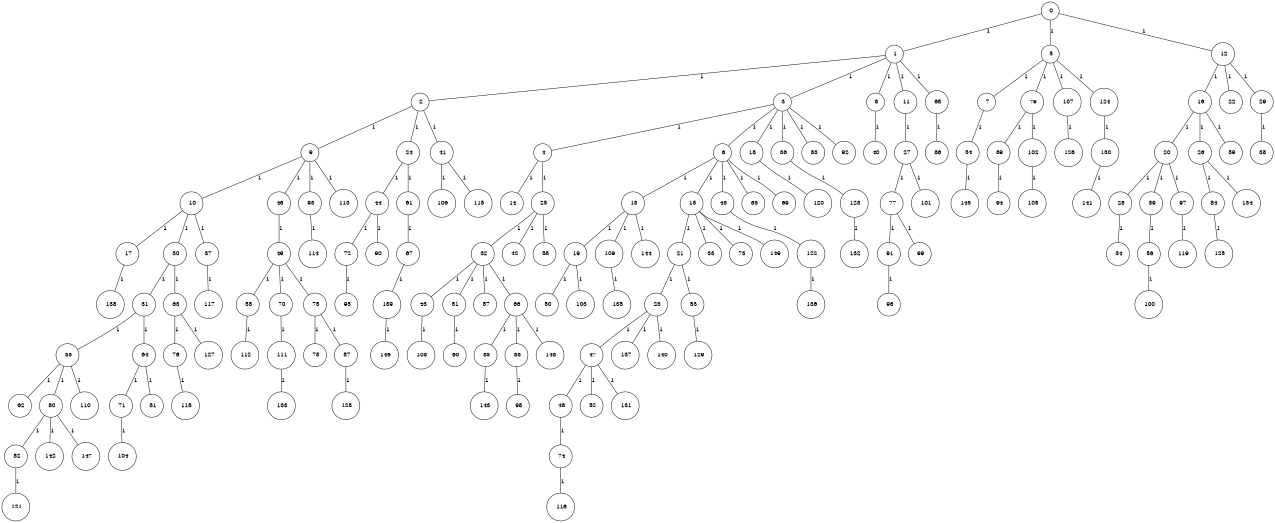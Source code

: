 graph G {
size="8.5,11;"
ratio = "expand;"
fixedsize="true;"
overlap="scale;"
node[shape=circle,width=.12,hight=.12,fontsize=12]
edge[fontsize=12]

0[label=" 0" color=black, pos="2.2066078,0.608053!"];
1[label=" 1" color=black, pos="1.3592707,1.566576!"];
2[label=" 2" color=black, pos="2.6080002,0.74041275!"];
3[label=" 3" color=black, pos="2.2382365,0.23731215!"];
4[label=" 4" color=black, pos="2.7136544,1.4570144!"];
5[label=" 5" color=black, pos="2.0475465,0.72052507!"];
6[label=" 6" color=black, pos="1.5924665,2.2829549!"];
7[label=" 7" color=black, pos="1.1318064,0.85947632!"];
8[label=" 8" color=black, pos="0.68348389,0.90691804!"];
9[label=" 9" color=black, pos="0.32724969,2.5331047!"];
10[label=" 10" color=black, pos="1.3961674,1.242439!"];
11[label=" 11" color=black, pos="1.2959552,1.4455611!"];
12[label=" 12" color=black, pos="1.4789476,2.4012846!"];
13[label=" 13" color=black, pos="0.20799596,0.89943016!"];
14[label=" 14" color=black, pos="0.25362422,0.46995025!"];
15[label=" 15" color=black, pos="2.6954702,0.72384487!"];
16[label=" 16" color=black, pos="0.79695588,0.42170874!"];
17[label=" 17" color=black, pos="1.1042569,1.0594555!"];
18[label=" 18" color=black, pos="1.2283308,2.1348283!"];
19[label=" 19" color=black, pos="2.7816457,2.5338957!"];
20[label=" 20" color=black, pos="2.482965,0.78708743!"];
21[label=" 21" color=black, pos="2.05699,1.4914235!"];
22[label=" 22" color=black, pos="1.8689027,1.6960449!"];
23[label=" 23" color=black, pos="1.2908003,2.943327!"];
24[label=" 24" color=black, pos="2.0506526,0.21196171!"];
25[label=" 25" color=black, pos="0.31984918,0.65533392!"];
26[label=" 26" color=black, pos="2.5733117,1.072466!"];
27[label=" 27" color=black, pos="0.3705517,1.6155507!"];
28[label=" 28" color=black, pos="0.54154202,0.5444777!"];
29[label=" 29" color=black, pos="2.0891558,2.9091463!"];
30[label=" 30" color=black, pos="1.9972748,1.5224314!"];
31[label=" 31" color=black, pos="1.0250809,2.3758312!"];
32[label=" 32" color=black, pos="0.83079418,1.230643!"];
33[label=" 33" color=black, pos="1.8592102,2.6988233!"];
34[label=" 34" color=black, pos="1.6761392,1.7874793!"];
35[label=" 35" color=black, pos="2.3776511,2.9002076!"];
36[label=" 36" color=black, pos="1.8056682,0.51772512!"];
37[label=" 37" color=black, pos="2.4805865,2.8528824!"];
38[label=" 38" color=black, pos="1.0320625,2.7659364!"];
39[label=" 39" color=black, pos="2.8410722,1.1328769!"];
40[label=" 40" color=black, pos="1.7295606,0.82250971!"];
41[label=" 41" color=black, pos="1.2494969,1.0212927!"];
42[label=" 42" color=black, pos="0.29262242,2.972327!"];
43[label=" 43" color=black, pos="1.211802,2.5894666!"];
44[label=" 44" color=black, pos="0.31721994,0.91229409!"];
45[label=" 45" color=black, pos="1.5340631,2.2756677!"];
46[label=" 46" color=black, pos="2.1404903,0.62326898!"];
47[label=" 47" color=black, pos="0.18337181,0.65342881!"];
48[label=" 48" color=black, pos="0.11966576,0.50170323!"];
49[label=" 49" color=black, pos="1.9972716,0.29479874!"];
50[label=" 50" color=black, pos="1.3317678,1.9601675!"];
51[label=" 51" color=black, pos="0.13966036,0.56103996!"];
52[label=" 52" color=black, pos="0.65682575,1.2546867!"];
53[label=" 53" color=black, pos="2.2385105,0.75701444!"];
54[label=" 54" color=black, pos="0.57195858,0.36056326!"];
55[label=" 55" color=black, pos="2.1364293,1.6682628!"];
56[label=" 56" color=black, pos="1.4899306,1.6252577!"];
57[label=" 57" color=black, pos="2.6929619,1.7770962!"];
58[label=" 58" color=black, pos="2.1871821,1.5682996!"];
59[label=" 59" color=black, pos="0.28689769,0.7837228!"];
60[label=" 60" color=black, pos="0.60267362,0.13461228!"];
61[label=" 61" color=black, pos="0.56876394,0.22018498!"];
62[label=" 62" color=black, pos="0.27191014,0.89605292!"];
63[label=" 63" color=black, pos="0.59474031,2.6644344!"];
64[label=" 64" color=black, pos="1.7342818,0.57187306!"];
65[label=" 65" color=black, pos="0.20974852,2.4519736!"];
66[label=" 66" color=black, pos="1.0862329,0.72377317!"];
67[label=" 67" color=black, pos="2.1496127,1.316854!"];
68[label=" 68" color=black, pos="2.5459055,1.5934705!"];
69[label=" 69" color=black, pos="2.343093,2.2553919!"];
70[label=" 70" color=black, pos="2.3944037,0.023342544!"];
71[label=" 71" color=black, pos="1.7157606,0.073814927!"];
72[label=" 72" color=black, pos="1.9774691,2.8772862!"];
73[label=" 73" color=black, pos="2.9946572,0.58414829!"];
74[label=" 74" color=black, pos="0.3495329,1.4540206!"];
75[label=" 75" color=black, pos="0.81541742,1.251432!"];
76[label=" 76" color=black, pos="0.22234086,0.47599231!"];
77[label=" 77" color=black, pos="0.65855796,2.180437!"];
78[label=" 78" color=black, pos="0.88282912,0.042105715!"];
79[label=" 79" color=black, pos="0.89155652,0.048632167!"];
80[label=" 80" color=black, pos="1.7616086,2.0562432!"];
81[label=" 81" color=black, pos="2.2551781,1.8371559!"];
82[label=" 82" color=black, pos="1.948313,1.1038566!"];
83[label=" 83" color=black, pos="1.0620511,2.1250533!"];
84[label=" 84" color=black, pos="2.2001911,0.84982579!"];
85[label=" 85" color=black, pos="1.3324299,0.91171072!"];
86[label=" 86" color=black, pos="2.2340423,2.8138487!"];
87[label=" 87" color=black, pos="2.0697371,2.9946244!"];
88[label=" 88" color=black, pos="0.78839924,1.5876115!"];
89[label=" 89" color=black, pos="0.6912592,1.6482883!"];
90[label=" 90" color=black, pos="0.7159439,1.4033026!"];
91[label=" 91" color=black, pos="0.10743357,2.0623869!"];
92[label=" 92" color=black, pos="1.1294015,0.16637366!"];
93[label=" 93" color=black, pos="0.9424755,0.6770903!"];
94[label=" 94" color=black, pos="2.0319008,0.30211664!"];
95[label=" 95" color=black, pos="2.3534199,0.93298359!"];
96[label=" 96" color=black, pos="0.34760876,0.18539648!"];
97[label=" 97" color=black, pos="1.9453625,0.67844014!"];
98[label=" 98" color=black, pos="2.5858298,2.4393014!"];
99[label=" 99" color=black, pos="0.61009859,2.000888!"];
100[label=" 100" color=black, pos="2.4139011,1.2013314!"];
101[label=" 101" color=black, pos="1.245346,2.5328944!"];
102[label=" 102" color=black, pos="0.36936071,1.3788847!"];
103[label=" 103" color=black, pos="1.1317521,2.8645997!"];
104[label=" 104" color=black, pos="1.8324634,0.51822881!"];
105[label=" 105" color=black, pos="2.883681,0.43913241!"];
106[label=" 106" color=black, pos="0.27841166,1.1627742!"];
107[label=" 107" color=black, pos="0.38012218,1.6280103!"];
108[label=" 108" color=black, pos="2.3309238,2.1503998!"];
109[label=" 109" color=black, pos="1.7077634,1.8535167!"];
110[label=" 110" color=black, pos="0.51830521,2.7999047!"];
111[label=" 111" color=black, pos="2.5442698,0.12941815!"];
112[label=" 112" color=black, pos="0.71450063,0.15455917!"];
113[label=" 113" color=black, pos="2.8443159,2.0676925!"];
114[label=" 114" color=black, pos="0.47212542,2.0112378!"];
115[label=" 115" color=black, pos="1.3941288,0.64627085!"];
116[label=" 116" color=black, pos="2.4685898,1.3013226!"];
117[label=" 117" color=black, pos="1.4799649,1.2534773!"];
118[label=" 118" color=black, pos="2.3872407,2.6483274!"];
119[label=" 119" color=black, pos="1.7178864,2.3082437!"];
120[label=" 120" color=black, pos="2.4253925,0.030568655!"];
121[label=" 121" color=black, pos="0.05649444,0.39243596!"];
122[label=" 122" color=black, pos="1.3287278,0.38086746!"];
123[label=" 123" color=black, pos="2.0429219,2.4479093!"];
124[label=" 124" color=black, pos="0.82380898,1.6878649!"];
125[label=" 125" color=black, pos="2.9040712,0.30204391!"];
126[label=" 126" color=black, pos="1.9947241,1.2228224!"];
127[label=" 127" color=black, pos="0.72811681,1.1449975!"];
128[label=" 128" color=black, pos="2.9938689,0.42321769!"];
129[label=" 129" color=black, pos="1.2738272,2.5789832!"];
130[label=" 130" color=black, pos="0.21932741,1.3254117!"];
131[label=" 131" color=black, pos="0.98698899,2.773761!"];
132[label=" 132" color=black, pos="1.5225529,0.11457181!"];
133[label=" 133" color=black, pos="1.402968,0.71793592!"];
134[label=" 134" color=black, pos="0.366987,2.1103025!"];
135[label=" 135" color=black, pos="1.4718244,2.2486131!"];
136[label=" 136" color=black, pos="2.4308661,0.51605664!"];
137[label=" 137" color=black, pos="0.48748444,2.3072484!"];
138[label=" 138" color=black, pos="1.0548905,1.9690612!"];
139[label=" 139" color=black, pos="1.4059811,0.8526775!"];
140[label=" 140" color=black, pos="1.204448,1.355158!"];
141[label=" 141" color=black, pos="2.383865,1.005108!"];
142[label=" 142" color=black, pos="2.0138522,2.8459558!"];
143[label=" 143" color=black, pos="2.3707105,0.95136986!"];
144[label=" 144" color=black, pos="1.7663997,1.5062699!"];
145[label=" 145" color=black, pos="2.5624664,2.960696!"];
146[label=" 146" color=black, pos="1.4461784,1.6592364!"];
147[label=" 147" color=black, pos="2.6725793,0.78069344!"];
148[label=" 148" color=black, pos="2.4791632,2.4844432!"];
149[label=" 149" color=black, pos="2.2089454,2.6138803!"];
0--1[label="1"]
0--5[label="1"]
0--12[label="1"]
1--2[label="1"]
1--3[label="1"]
1--8[label="1"]
1--11[label="1"]
1--68[label="1"]
2--9[label="1"]
2--24[label="1"]
2--41[label="1"]
3--4[label="1"]
3--6[label="1"]
3--18[label="1"]
3--36[label="1"]
3--83[label="1"]
3--92[label="1"]
4--14[label="1"]
4--25[label="1"]
5--7[label="1"]
5--79[label="1"]
5--107[label="1"]
5--124[label="1"]
6--13[label="1"]
6--15[label="1"]
6--45[label="1"]
6--65[label="1"]
6--69[label="1"]
7--54[label="1"]
8--40[label="1"]
9--10[label="1"]
9--46[label="1"]
9--93[label="1"]
9--113[label="1"]
10--17[label="1"]
10--30[label="1"]
10--37[label="1"]
11--27[label="1"]
12--16[label="1"]
12--22[label="1"]
12--29[label="1"]
13--19[label="1"]
13--109[label="1"]
13--144[label="1"]
15--21[label="1"]
15--33[label="1"]
15--73[label="1"]
15--149[label="1"]
16--20[label="1"]
16--26[label="1"]
16--59[label="1"]
17--138[label="1"]
18--120[label="1"]
19--50[label="1"]
19--103[label="1"]
20--28[label="1"]
20--39[label="1"]
20--97[label="1"]
21--23[label="1"]
21--53[label="1"]
23--47[label="1"]
23--137[label="1"]
23--140[label="1"]
24--44[label="1"]
24--61[label="1"]
25--32[label="1"]
25--42[label="1"]
25--58[label="1"]
26--84[label="1"]
26--134[label="1"]
27--77[label="1"]
27--101[label="1"]
28--34[label="1"]
29--38[label="1"]
30--31[label="1"]
30--63[label="1"]
31--35[label="1"]
31--64[label="1"]
32--43[label="1"]
32--51[label="1"]
32--57[label="1"]
32--66[label="1"]
35--62[label="1"]
35--80[label="1"]
35--110[label="1"]
36--123[label="1"]
37--117[label="1"]
39--56[label="1"]
41--106[label="1"]
41--115[label="1"]
43--108[label="1"]
44--72[label="1"]
44--90[label="1"]
45--122[label="1"]
46--49[label="1"]
47--48[label="1"]
47--52[label="1"]
47--131[label="1"]
48--74[label="1"]
49--55[label="1"]
49--70[label="1"]
49--75[label="1"]
51--60[label="1"]
53--129[label="1"]
54--145[label="1"]
55--112[label="1"]
56--100[label="1"]
61--67[label="1"]
63--76[label="1"]
63--127[label="1"]
64--71[label="1"]
64--81[label="1"]
66--85[label="1"]
66--88[label="1"]
66--148[label="1"]
67--139[label="1"]
68--86[label="1"]
70--111[label="1"]
71--104[label="1"]
72--95[label="1"]
74--116[label="1"]
75--78[label="1"]
75--87[label="1"]
76--118[label="1"]
77--91[label="1"]
77--99[label="1"]
79--89[label="1"]
79--102[label="1"]
80--82[label="1"]
80--142[label="1"]
80--147[label="1"]
82--121[label="1"]
84--125[label="1"]
85--143[label="1"]
87--128[label="1"]
88--98[label="1"]
89--94[label="1"]
91--96[label="1"]
93--114[label="1"]
97--119[label="1"]
102--105[label="1"]
107--126[label="1"]
109--135[label="1"]
111--133[label="1"]
122--136[label="1"]
123--132[label="1"]
124--130[label="1"]
130--141[label="1"]
139--146[label="1"]

}
